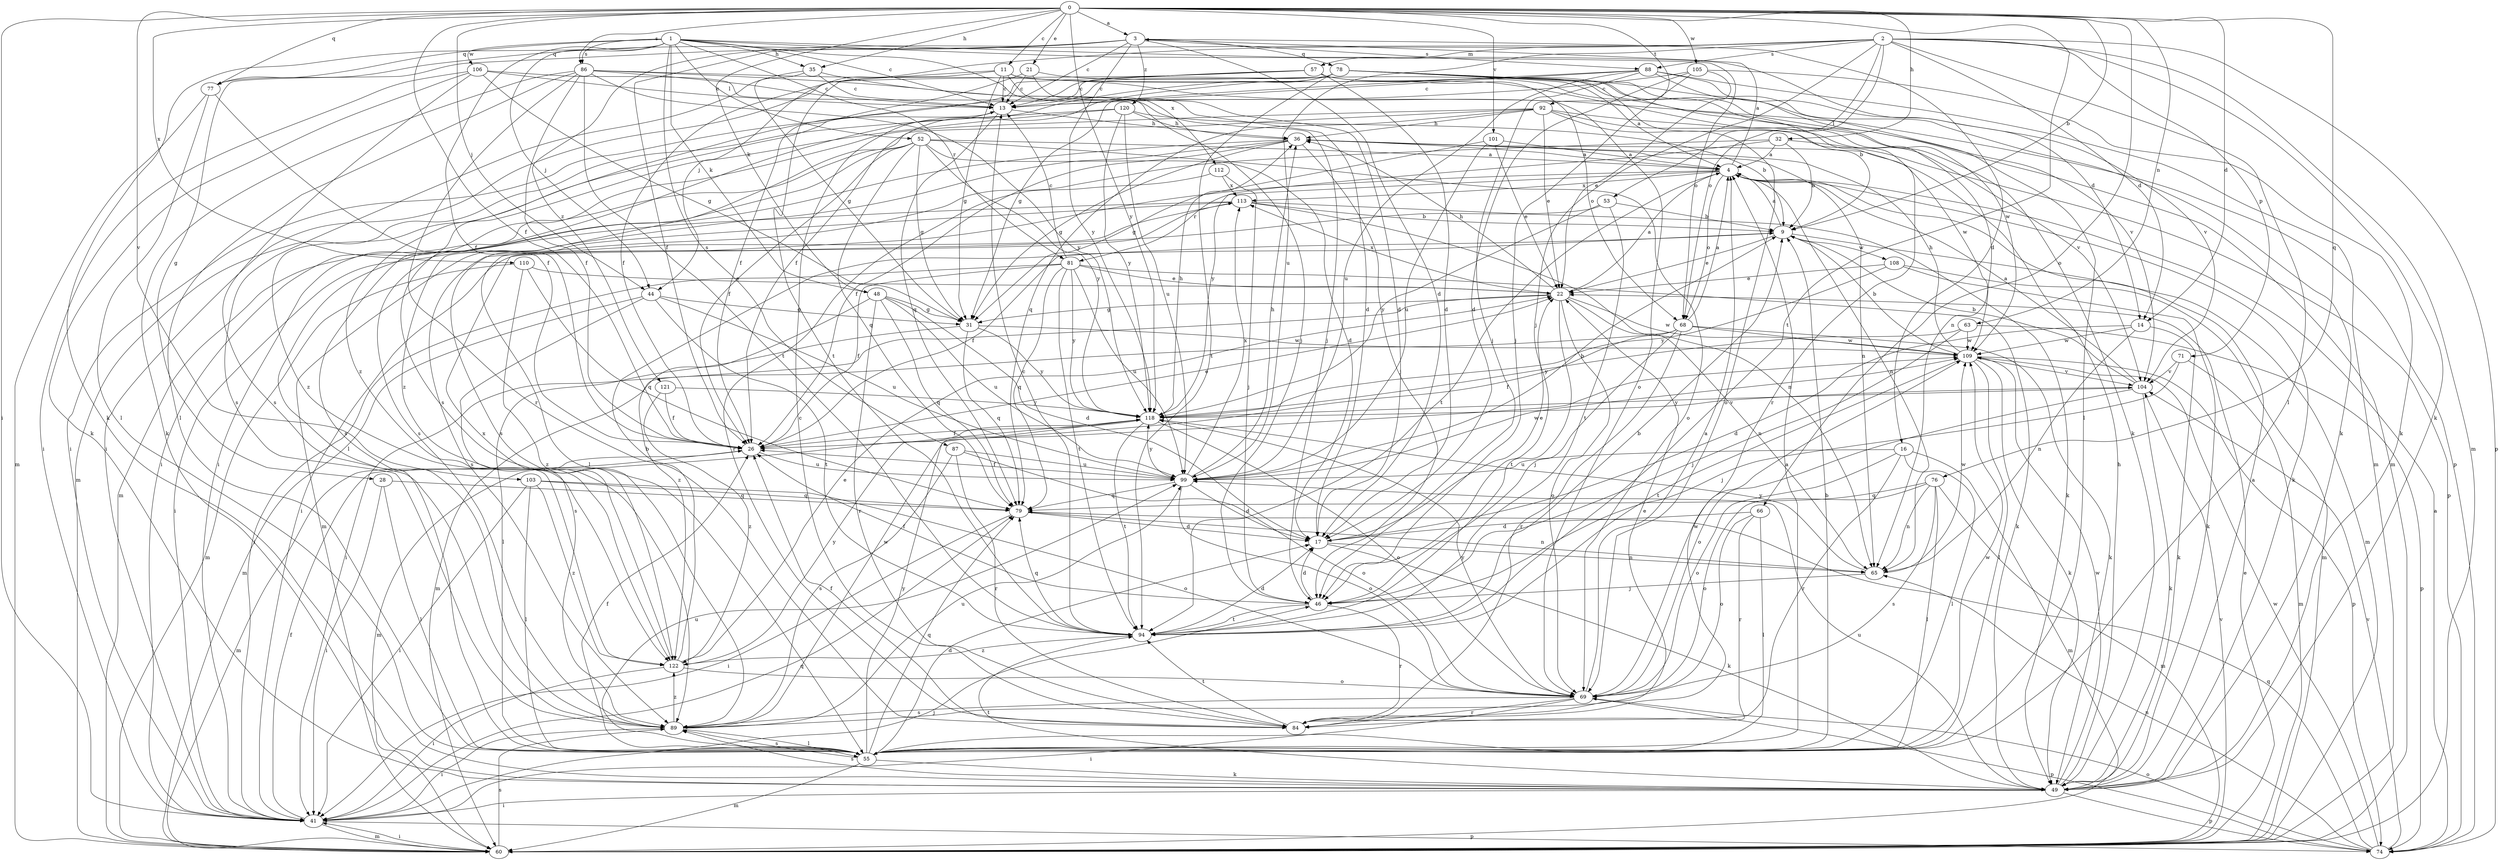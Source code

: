 strict digraph  {
0;
1;
2;
3;
4;
9;
11;
13;
14;
16;
17;
21;
22;
26;
28;
31;
32;
35;
36;
41;
44;
46;
48;
49;
52;
53;
55;
57;
60;
63;
65;
66;
68;
69;
71;
74;
76;
77;
78;
79;
81;
84;
86;
87;
88;
89;
92;
94;
99;
101;
103;
104;
105;
106;
108;
109;
110;
112;
113;
118;
120;
121;
122;
0 -> 3  [label=a];
0 -> 9  [label=b];
0 -> 11  [label=c];
0 -> 14  [label=d];
0 -> 21  [label=e];
0 -> 26  [label=f];
0 -> 32  [label=h];
0 -> 35  [label=h];
0 -> 41  [label=i];
0 -> 44  [label=j];
0 -> 48  [label=k];
0 -> 63  [label=n];
0 -> 66  [label=o];
0 -> 76  [label=q];
0 -> 77  [label=q];
0 -> 86  [label=s];
0 -> 92  [label=t];
0 -> 94  [label=t];
0 -> 101  [label=v];
0 -> 103  [label=v];
0 -> 105  [label=w];
0 -> 110  [label=x];
0 -> 118  [label=y];
1 -> 13  [label=c];
1 -> 14  [label=d];
1 -> 26  [label=f];
1 -> 35  [label=h];
1 -> 44  [label=j];
1 -> 48  [label=k];
1 -> 49  [label=k];
1 -> 52  [label=l];
1 -> 68  [label=o];
1 -> 77  [label=q];
1 -> 81  [label=r];
1 -> 86  [label=s];
1 -> 87  [label=s];
1 -> 106  [label=w];
1 -> 112  [label=x];
2 -> 14  [label=d];
2 -> 26  [label=f];
2 -> 44  [label=j];
2 -> 46  [label=j];
2 -> 49  [label=k];
2 -> 53  [label=l];
2 -> 55  [label=l];
2 -> 57  [label=m];
2 -> 60  [label=m];
2 -> 68  [label=o];
2 -> 71  [label=p];
2 -> 74  [label=p];
2 -> 88  [label=s];
2 -> 99  [label=u];
3 -> 13  [label=c];
3 -> 16  [label=d];
3 -> 17  [label=d];
3 -> 28  [label=g];
3 -> 77  [label=q];
3 -> 78  [label=q];
3 -> 88  [label=s];
3 -> 118  [label=y];
3 -> 120  [label=z];
3 -> 121  [label=z];
4 -> 3  [label=a];
4 -> 49  [label=k];
4 -> 55  [label=l];
4 -> 65  [label=n];
4 -> 68  [label=o];
4 -> 81  [label=r];
4 -> 94  [label=t];
4 -> 113  [label=x];
9 -> 4  [label=a];
9 -> 22  [label=e];
9 -> 26  [label=f];
9 -> 60  [label=m];
9 -> 108  [label=w];
11 -> 13  [label=c];
11 -> 17  [label=d];
11 -> 26  [label=f];
11 -> 31  [label=g];
11 -> 65  [label=n];
11 -> 68  [label=o];
11 -> 94  [label=t];
13 -> 36  [label=h];
13 -> 79  [label=q];
13 -> 122  [label=z];
14 -> 17  [label=d];
14 -> 49  [label=k];
14 -> 65  [label=n];
14 -> 109  [label=w];
16 -> 55  [label=l];
16 -> 60  [label=m];
16 -> 69  [label=o];
16 -> 84  [label=r];
16 -> 99  [label=u];
17 -> 22  [label=e];
17 -> 49  [label=k];
17 -> 65  [label=n];
21 -> 13  [label=c];
21 -> 17  [label=d];
21 -> 26  [label=f];
21 -> 49  [label=k];
22 -> 4  [label=a];
22 -> 31  [label=g];
22 -> 36  [label=h];
22 -> 41  [label=i];
22 -> 65  [label=n];
22 -> 69  [label=o];
22 -> 94  [label=t];
22 -> 109  [label=w];
22 -> 113  [label=x];
26 -> 22  [label=e];
26 -> 60  [label=m];
26 -> 99  [label=u];
28 -> 41  [label=i];
28 -> 55  [label=l];
28 -> 79  [label=q];
31 -> 55  [label=l];
31 -> 79  [label=q];
31 -> 109  [label=w];
31 -> 118  [label=y];
32 -> 4  [label=a];
32 -> 9  [label=b];
32 -> 74  [label=p];
32 -> 89  [label=s];
32 -> 118  [label=y];
35 -> 13  [label=c];
35 -> 31  [label=g];
35 -> 46  [label=j];
35 -> 89  [label=s];
36 -> 4  [label=a];
36 -> 26  [label=f];
36 -> 31  [label=g];
36 -> 46  [label=j];
36 -> 55  [label=l];
36 -> 65  [label=n];
36 -> 89  [label=s];
41 -> 26  [label=f];
41 -> 46  [label=j];
41 -> 60  [label=m];
41 -> 74  [label=p];
41 -> 79  [label=q];
44 -> 31  [label=g];
44 -> 60  [label=m];
44 -> 89  [label=s];
44 -> 94  [label=t];
44 -> 99  [label=u];
46 -> 17  [label=d];
46 -> 26  [label=f];
46 -> 84  [label=r];
46 -> 94  [label=t];
48 -> 17  [label=d];
48 -> 31  [label=g];
48 -> 79  [label=q];
48 -> 84  [label=r];
48 -> 99  [label=u];
48 -> 122  [label=z];
49 -> 4  [label=a];
49 -> 36  [label=h];
49 -> 41  [label=i];
49 -> 74  [label=p];
49 -> 89  [label=s];
49 -> 94  [label=t];
49 -> 99  [label=u];
49 -> 109  [label=w];
52 -> 4  [label=a];
52 -> 17  [label=d];
52 -> 26  [label=f];
52 -> 31  [label=g];
52 -> 60  [label=m];
52 -> 69  [label=o];
52 -> 79  [label=q];
52 -> 89  [label=s];
52 -> 118  [label=y];
53 -> 9  [label=b];
53 -> 41  [label=i];
53 -> 94  [label=t];
53 -> 118  [label=y];
55 -> 4  [label=a];
55 -> 9  [label=b];
55 -> 17  [label=d];
55 -> 26  [label=f];
55 -> 49  [label=k];
55 -> 60  [label=m];
55 -> 79  [label=q];
55 -> 89  [label=s];
55 -> 99  [label=u];
55 -> 109  [label=w];
55 -> 118  [label=y];
57 -> 13  [label=c];
57 -> 17  [label=d];
57 -> 41  [label=i];
57 -> 60  [label=m];
57 -> 109  [label=w];
57 -> 122  [label=z];
60 -> 22  [label=e];
60 -> 41  [label=i];
60 -> 89  [label=s];
60 -> 104  [label=v];
63 -> 46  [label=j];
63 -> 74  [label=p];
63 -> 109  [label=w];
63 -> 118  [label=y];
65 -> 46  [label=j];
65 -> 109  [label=w];
65 -> 118  [label=y];
66 -> 17  [label=d];
66 -> 55  [label=l];
66 -> 69  [label=o];
66 -> 84  [label=r];
68 -> 4  [label=a];
68 -> 26  [label=f];
68 -> 46  [label=j];
68 -> 49  [label=k];
68 -> 60  [label=m];
68 -> 84  [label=r];
68 -> 109  [label=w];
69 -> 4  [label=a];
69 -> 41  [label=i];
69 -> 74  [label=p];
69 -> 84  [label=r];
69 -> 89  [label=s];
69 -> 109  [label=w];
69 -> 118  [label=y];
71 -> 46  [label=j];
71 -> 60  [label=m];
71 -> 104  [label=v];
74 -> 4  [label=a];
74 -> 65  [label=n];
74 -> 69  [label=o];
74 -> 79  [label=q];
74 -> 104  [label=v];
74 -> 109  [label=w];
76 -> 55  [label=l];
76 -> 60  [label=m];
76 -> 65  [label=n];
76 -> 69  [label=o];
76 -> 79  [label=q];
76 -> 89  [label=s];
77 -> 26  [label=f];
77 -> 55  [label=l];
77 -> 60  [label=m];
78 -> 4  [label=a];
78 -> 9  [label=b];
78 -> 13  [label=c];
78 -> 26  [label=f];
78 -> 41  [label=i];
78 -> 49  [label=k];
78 -> 84  [label=r];
78 -> 89  [label=s];
78 -> 94  [label=t];
78 -> 104  [label=v];
79 -> 17  [label=d];
79 -> 41  [label=i];
79 -> 65  [label=n];
81 -> 13  [label=c];
81 -> 22  [label=e];
81 -> 26  [label=f];
81 -> 41  [label=i];
81 -> 49  [label=k];
81 -> 79  [label=q];
81 -> 94  [label=t];
81 -> 99  [label=u];
81 -> 118  [label=y];
84 -> 13  [label=c];
84 -> 22  [label=e];
84 -> 26  [label=f];
84 -> 94  [label=t];
86 -> 13  [label=c];
86 -> 26  [label=f];
86 -> 46  [label=j];
86 -> 49  [label=k];
86 -> 55  [label=l];
86 -> 74  [label=p];
86 -> 84  [label=r];
86 -> 94  [label=t];
86 -> 118  [label=y];
87 -> 69  [label=o];
87 -> 84  [label=r];
87 -> 89  [label=s];
87 -> 99  [label=u];
88 -> 13  [label=c];
88 -> 31  [label=g];
88 -> 46  [label=j];
88 -> 55  [label=l];
88 -> 60  [label=m];
88 -> 99  [label=u];
88 -> 104  [label=v];
89 -> 41  [label=i];
89 -> 55  [label=l];
89 -> 99  [label=u];
89 -> 109  [label=w];
89 -> 122  [label=z];
92 -> 22  [label=e];
92 -> 36  [label=h];
92 -> 41  [label=i];
92 -> 69  [label=o];
92 -> 79  [label=q];
92 -> 104  [label=v];
92 -> 109  [label=w];
92 -> 122  [label=z];
94 -> 9  [label=b];
94 -> 13  [label=c];
94 -> 17  [label=d];
94 -> 79  [label=q];
94 -> 122  [label=z];
99 -> 9  [label=b];
99 -> 17  [label=d];
99 -> 26  [label=f];
99 -> 36  [label=h];
99 -> 69  [label=o];
99 -> 79  [label=q];
99 -> 109  [label=w];
99 -> 113  [label=x];
99 -> 118  [label=y];
101 -> 4  [label=a];
101 -> 22  [label=e];
101 -> 31  [label=g];
101 -> 99  [label=u];
103 -> 41  [label=i];
103 -> 55  [label=l];
103 -> 69  [label=o];
103 -> 79  [label=q];
103 -> 122  [label=z];
104 -> 4  [label=a];
104 -> 9  [label=b];
104 -> 49  [label=k];
104 -> 69  [label=o];
104 -> 118  [label=y];
105 -> 13  [label=c];
105 -> 17  [label=d];
105 -> 22  [label=e];
105 -> 46  [label=j];
105 -> 49  [label=k];
106 -> 13  [label=c];
106 -> 31  [label=g];
106 -> 41  [label=i];
106 -> 49  [label=k];
106 -> 69  [label=o];
106 -> 89  [label=s];
108 -> 22  [label=e];
108 -> 49  [label=k];
108 -> 60  [label=m];
108 -> 118  [label=y];
109 -> 9  [label=b];
109 -> 36  [label=h];
109 -> 49  [label=k];
109 -> 55  [label=l];
109 -> 74  [label=p];
109 -> 94  [label=t];
109 -> 104  [label=v];
110 -> 22  [label=e];
110 -> 60  [label=m];
110 -> 79  [label=q];
110 -> 122  [label=z];
112 -> 46  [label=j];
112 -> 84  [label=r];
112 -> 113  [label=x];
113 -> 9  [label=b];
113 -> 41  [label=i];
113 -> 49  [label=k];
113 -> 60  [label=m];
113 -> 65  [label=n];
113 -> 89  [label=s];
118 -> 26  [label=f];
118 -> 36  [label=h];
118 -> 60  [label=m];
118 -> 69  [label=o];
118 -> 94  [label=t];
118 -> 104  [label=v];
120 -> 9  [label=b];
120 -> 36  [label=h];
120 -> 41  [label=i];
120 -> 60  [label=m];
120 -> 99  [label=u];
120 -> 118  [label=y];
121 -> 26  [label=f];
121 -> 118  [label=y];
121 -> 122  [label=z];
122 -> 9  [label=b];
122 -> 22  [label=e];
122 -> 41  [label=i];
122 -> 69  [label=o];
122 -> 113  [label=x];
122 -> 118  [label=y];
}

